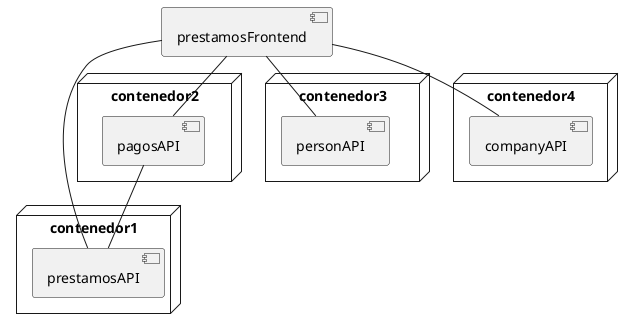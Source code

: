 @startuml

component prestamosFrontend
node contenedor1 { 
[prestamosAPI]
}
node contenedor2{
 [pagosAPI]
}
node contenedor3{
component personAPI
}
node contenedor4 {
component companyAPI
}

prestamosFrontend -- pagosAPI
pagosAPI -- prestamosAPI
prestamosFrontend -- prestamosAPI
prestamosFrontend -- personAPI
prestamosFrontend -- companyAPI

@enduml